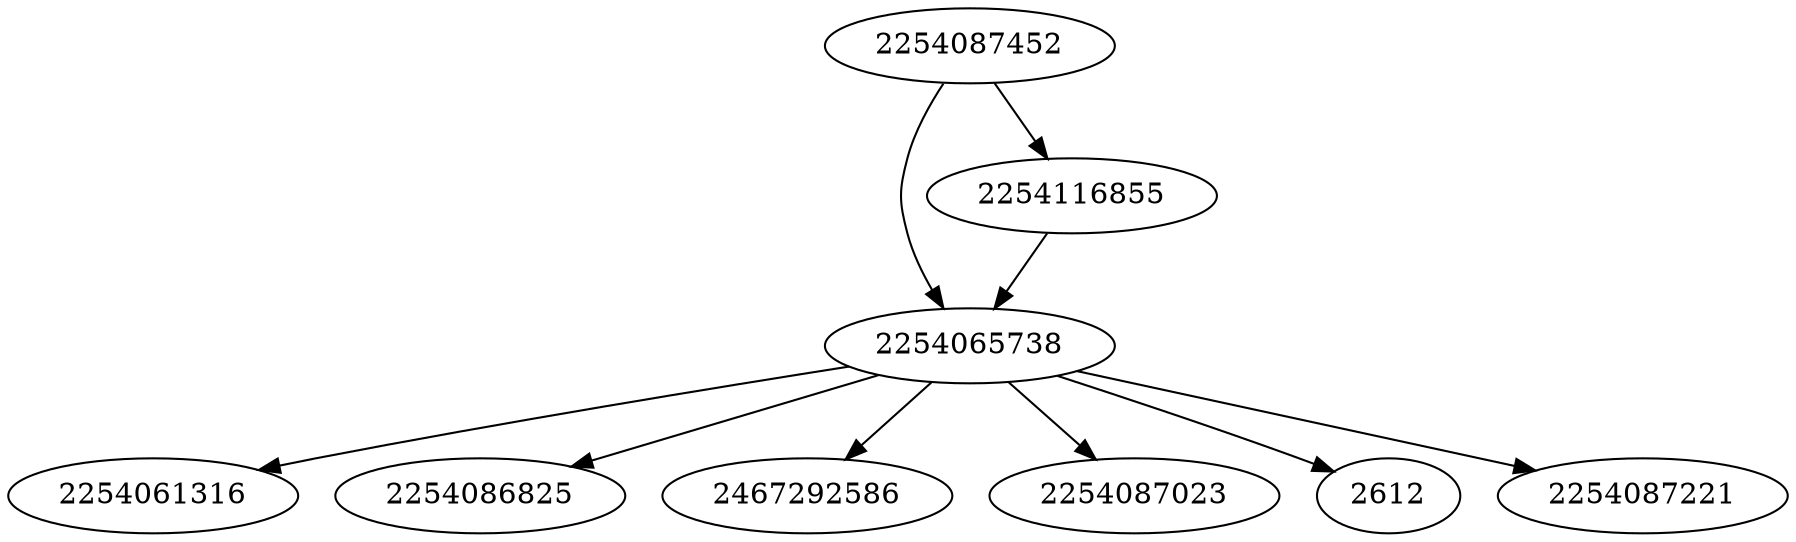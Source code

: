 strict digraph  {
2254061316;
2254086825;
2467292586;
2254065738;
2254087023;
2612;
2254087221;
2254116855;
2254087452;
2254065738 -> 2612;
2254065738 -> 2254061316;
2254065738 -> 2467292586;
2254065738 -> 2254086825;
2254065738 -> 2254087023;
2254065738 -> 2254087221;
2254116855 -> 2254065738;
2254087452 -> 2254065738;
2254087452 -> 2254116855;
}
